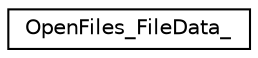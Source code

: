 digraph "Graphical Class Hierarchy"
{
  edge [fontname="Helvetica",fontsize="10",labelfontname="Helvetica",labelfontsize="10"];
  node [fontname="Helvetica",fontsize="10",shape=record];
  rankdir="LR";
  Node0 [label="OpenFiles_FileData_",height=0.2,width=0.4,color="black", fillcolor="white", style="filled",URL="$structOpenFiles__FileData__.html"];
}
